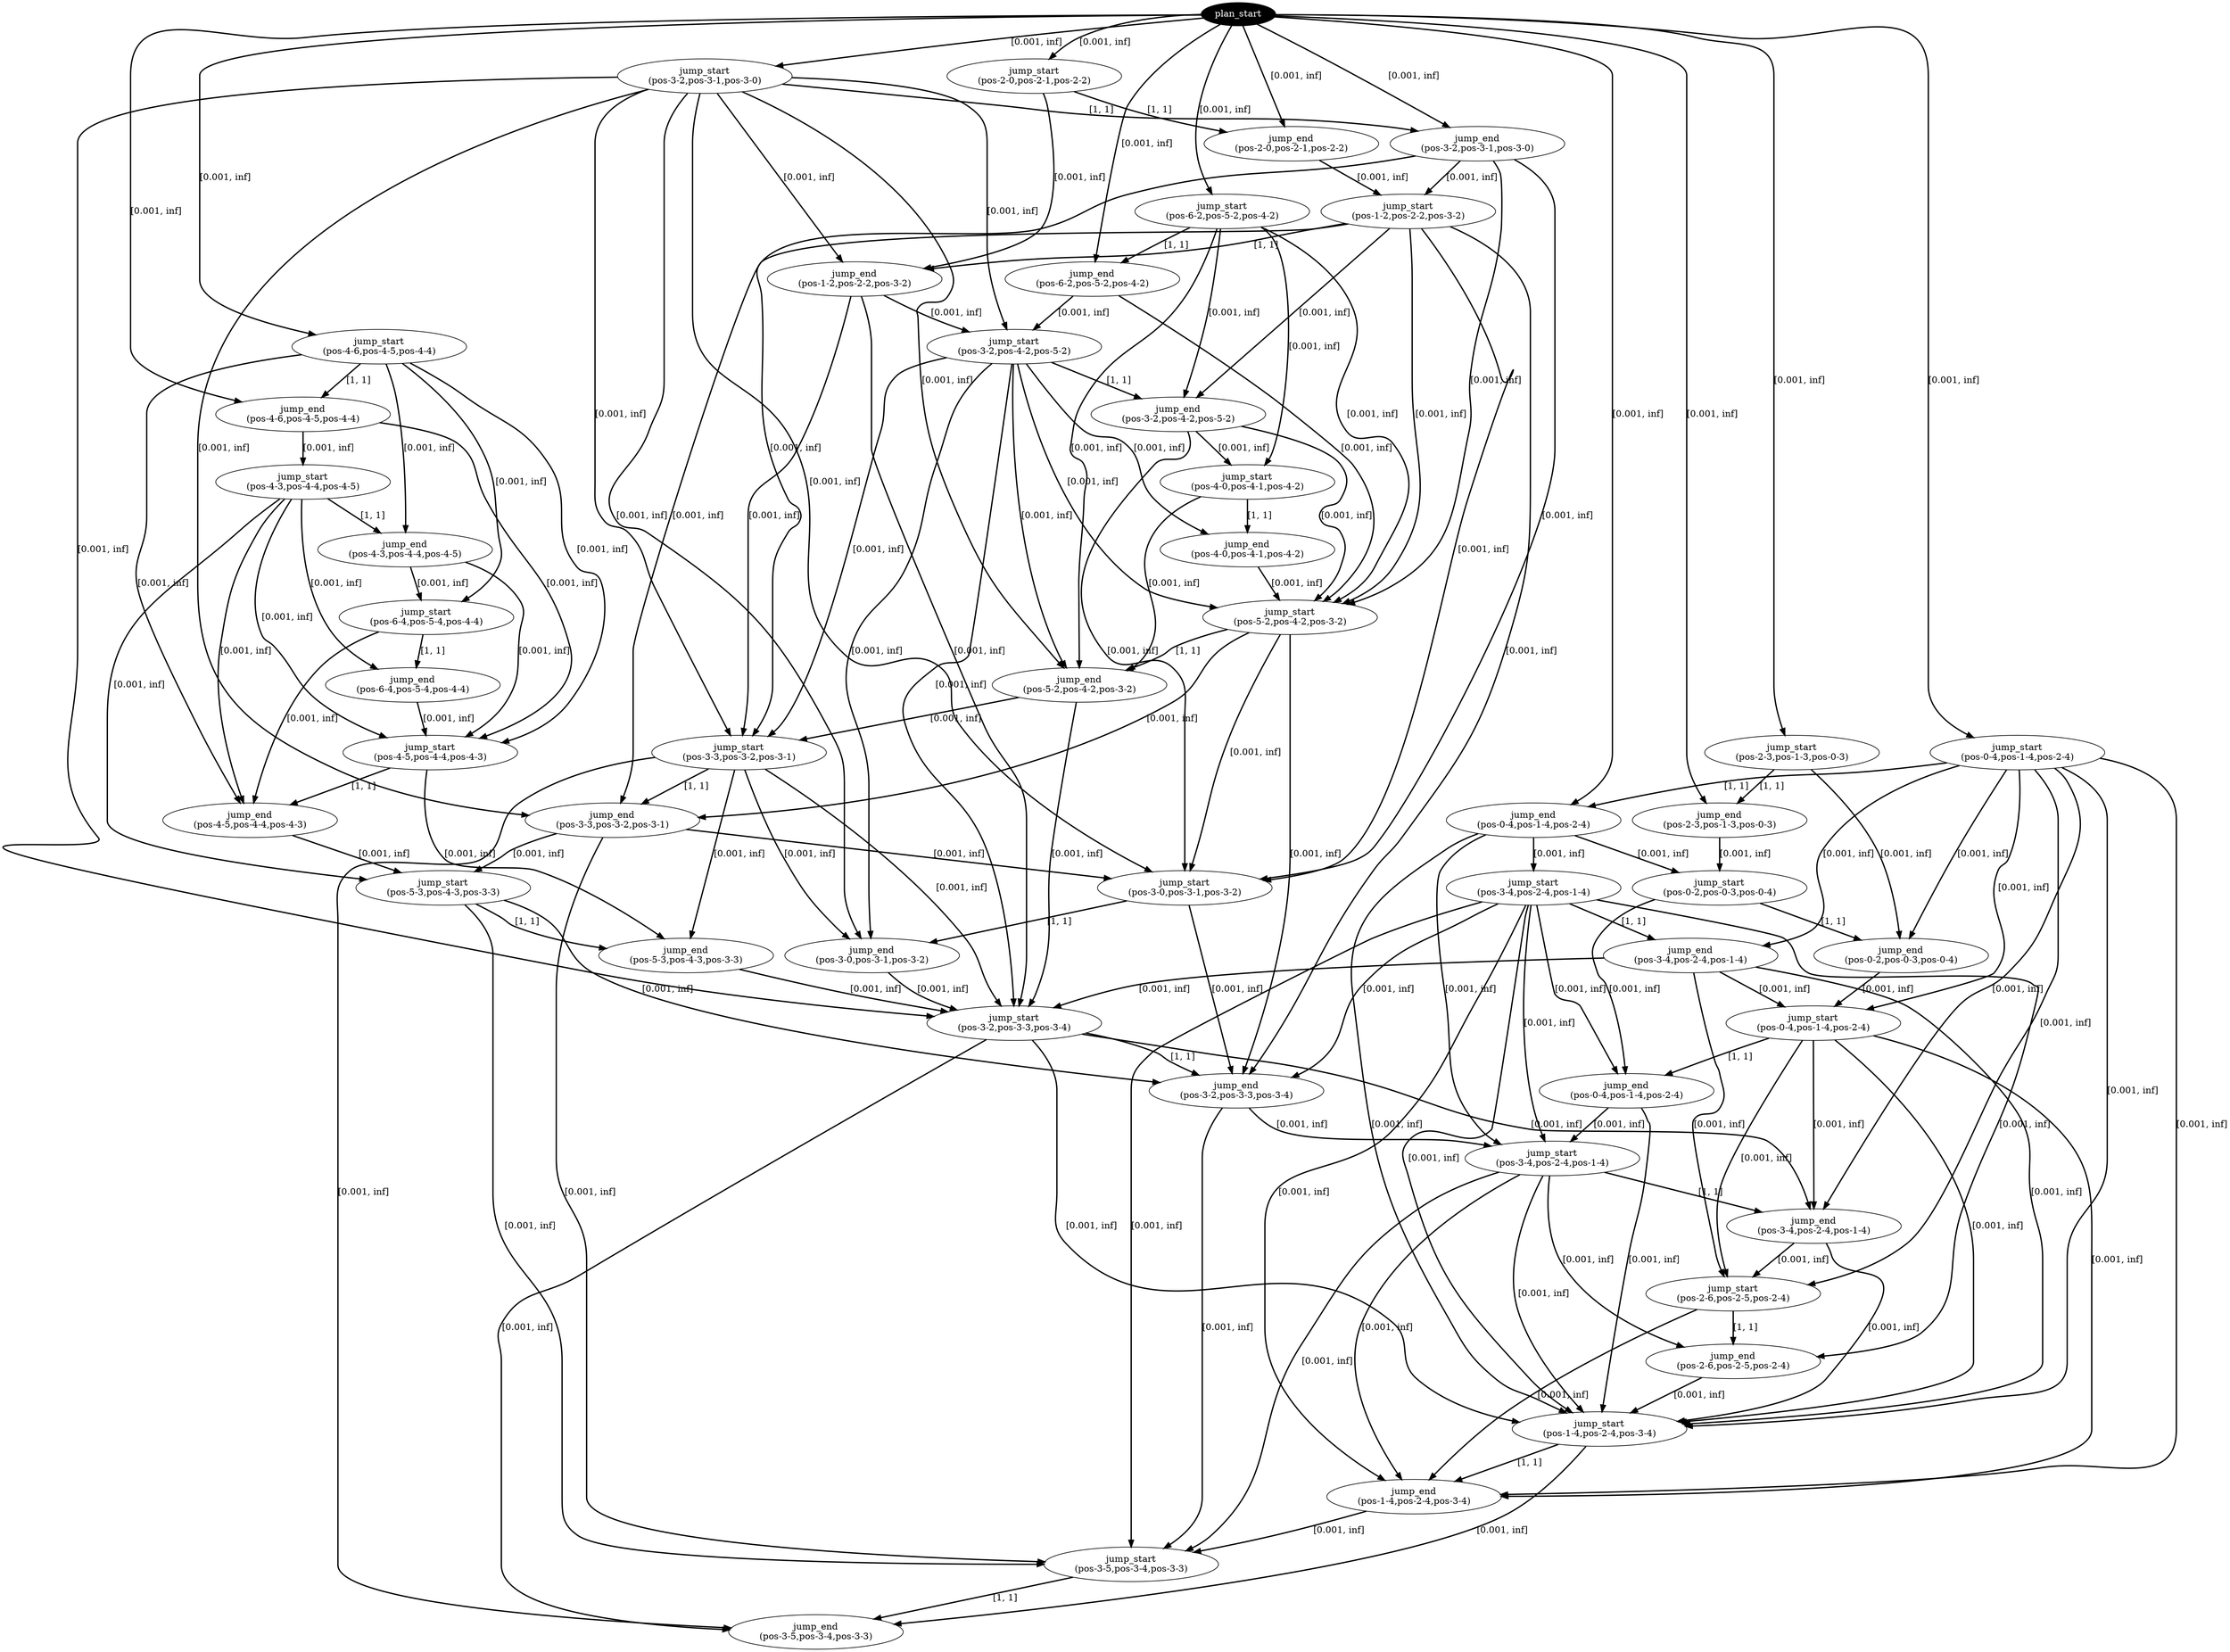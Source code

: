 digraph plan {
0[ label="plan_start",style=filled,fillcolor=black,fontcolor=white];
1[ label="jump_start
(pos-2-3,pos-1-3,pos-0-3)"];
2[ label="jump_end
(pos-2-3,pos-1-3,pos-0-3)"];
3[ label="jump_start
(pos-2-0,pos-2-1,pos-2-2)"];
4[ label="jump_end
(pos-2-0,pos-2-1,pos-2-2)"];
5[ label="jump_start
(pos-3-2,pos-3-1,pos-3-0)"];
6[ label="jump_end
(pos-3-2,pos-3-1,pos-3-0)"];
7[ label="jump_start
(pos-6-2,pos-5-2,pos-4-2)"];
8[ label="jump_end
(pos-6-2,pos-5-2,pos-4-2)"];
9[ label="jump_start
(pos-4-6,pos-4-5,pos-4-4)"];
10[ label="jump_end
(pos-4-6,pos-4-5,pos-4-4)"];
11[ label="jump_start
(pos-0-4,pos-1-4,pos-2-4)"];
12[ label="jump_end
(pos-0-4,pos-1-4,pos-2-4)"];
13[ label="jump_start
(pos-4-3,pos-4-4,pos-4-5)"];
14[ label="jump_end
(pos-4-3,pos-4-4,pos-4-5)"];
15[ label="jump_start
(pos-1-2,pos-2-2,pos-3-2)"];
16[ label="jump_end
(pos-1-2,pos-2-2,pos-3-2)"];
17[ label="jump_start
(pos-0-2,pos-0-3,pos-0-4)"];
18[ label="jump_end
(pos-0-2,pos-0-3,pos-0-4)"];
19[ label="jump_start
(pos-3-4,pos-2-4,pos-1-4)"];
20[ label="jump_end
(pos-3-4,pos-2-4,pos-1-4)"];
21[ label="jump_start
(pos-3-2,pos-4-2,pos-5-2)"];
22[ label="jump_end
(pos-3-2,pos-4-2,pos-5-2)"];
23[ label="jump_start
(pos-6-4,pos-5-4,pos-4-4)"];
24[ label="jump_end
(pos-6-4,pos-5-4,pos-4-4)"];
25[ label="jump_start
(pos-0-4,pos-1-4,pos-2-4)"];
26[ label="jump_end
(pos-0-4,pos-1-4,pos-2-4)"];
27[ label="jump_start
(pos-4-5,pos-4-4,pos-4-3)"];
28[ label="jump_end
(pos-4-5,pos-4-4,pos-4-3)"];
29[ label="jump_start
(pos-4-0,pos-4-1,pos-4-2)"];
30[ label="jump_end
(pos-4-0,pos-4-1,pos-4-2)"];
31[ label="jump_start
(pos-5-2,pos-4-2,pos-3-2)"];
32[ label="jump_end
(pos-5-2,pos-4-2,pos-3-2)"];
33[ label="jump_start
(pos-3-3,pos-3-2,pos-3-1)"];
34[ label="jump_end
(pos-3-3,pos-3-2,pos-3-1)"];
35[ label="jump_start
(pos-5-3,pos-4-3,pos-3-3)"];
36[ label="jump_end
(pos-5-3,pos-4-3,pos-3-3)"];
37[ label="jump_start
(pos-3-0,pos-3-1,pos-3-2)"];
38[ label="jump_end
(pos-3-0,pos-3-1,pos-3-2)"];
39[ label="jump_start
(pos-3-2,pos-3-3,pos-3-4)"];
40[ label="jump_end
(pos-3-2,pos-3-3,pos-3-4)"];
41[ label="jump_start
(pos-3-4,pos-2-4,pos-1-4)"];
42[ label="jump_end
(pos-3-4,pos-2-4,pos-1-4)"];
43[ label="jump_start
(pos-2-6,pos-2-5,pos-2-4)"];
44[ label="jump_end
(pos-2-6,pos-2-5,pos-2-4)"];
45[ label="jump_start
(pos-1-4,pos-2-4,pos-3-4)"];
46[ label="jump_end
(pos-1-4,pos-2-4,pos-3-4)"];
47[ label="jump_start
(pos-3-5,pos-3-4,pos-3-3)"];
48[ label="jump_end
(pos-3-5,pos-3-4,pos-3-3)"];
"0" -> "1" [ label="[0.001, inf]" , penwidth=2, color="black"]
"0" -> "3" [ label="[0.001, inf]" , penwidth=2, color="black"]
"0" -> "5" [ label="[0.001, inf]" , penwidth=2, color="black"]
"0" -> "7" [ label="[0.001, inf]" , penwidth=2, color="black"]
"0" -> "9" [ label="[0.001, inf]" , penwidth=2, color="black"]
"0" -> "11" [ label="[0.001, inf]" , penwidth=2, color="black"]
"1" -> "2" [ label="[1, 1]" , penwidth=2, color="black"]
"0" -> "2" [ label="[0.001, inf]" , penwidth=2, color="black"]
"3" -> "4" [ label="[1, 1]" , penwidth=2, color="black"]
"0" -> "4" [ label="[0.001, inf]" , penwidth=2, color="black"]
"5" -> "6" [ label="[1, 1]" , penwidth=2, color="black"]
"0" -> "6" [ label="[0.001, inf]" , penwidth=2, color="black"]
"7" -> "8" [ label="[1, 1]" , penwidth=2, color="black"]
"0" -> "8" [ label="[0.001, inf]" , penwidth=2, color="black"]
"9" -> "10" [ label="[1, 1]" , penwidth=2, color="black"]
"0" -> "10" [ label="[0.001, inf]" , penwidth=2, color="black"]
"11" -> "12" [ label="[1, 1]" , penwidth=2, color="black"]
"0" -> "12" [ label="[0.001, inf]" , penwidth=2, color="black"]
"10" -> "13" [ label="[0.001, inf]" , penwidth=2, color="black"]
"4" -> "15" [ label="[0.001, inf]" , penwidth=2, color="black"]
"6" -> "15" [ label="[0.001, inf]" , penwidth=2, color="black"]
"2" -> "17" [ label="[0.001, inf]" , penwidth=2, color="black"]
"12" -> "17" [ label="[0.001, inf]" , penwidth=2, color="black"]
"12" -> "19" [ label="[0.001, inf]" , penwidth=2, color="black"]
"13" -> "14" [ label="[1, 1]" , penwidth=2, color="black"]
"9" -> "14" [ label="[0.001, inf]" , penwidth=2, color="black"]
"15" -> "16" [ label="[1, 1]" , penwidth=2, color="black"]
"5" -> "16" [ label="[0.001, inf]" , penwidth=2, color="black"]
"3" -> "16" [ label="[0.001, inf]" , penwidth=2, color="black"]
"17" -> "18" [ label="[1, 1]" , penwidth=2, color="black"]
"11" -> "18" [ label="[0.001, inf]" , penwidth=2, color="black"]
"1" -> "18" [ label="[0.001, inf]" , penwidth=2, color="black"]
"19" -> "20" [ label="[1, 1]" , penwidth=2, color="black"]
"11" -> "20" [ label="[0.001, inf]" , penwidth=2, color="black"]
"16" -> "21" [ label="[0.001, inf]" , penwidth=2, color="black"]
"8" -> "21" [ label="[0.001, inf]" , penwidth=2, color="black"]
"5" -> "21" [ label="[0.001, inf]" , penwidth=2, color="black"]
"14" -> "23" [ label="[0.001, inf]" , penwidth=2, color="black"]
"9" -> "23" [ label="[0.001, inf]" , penwidth=2, color="black"]
"18" -> "25" [ label="[0.001, inf]" , penwidth=2, color="black"]
"20" -> "25" [ label="[0.001, inf]" , penwidth=2, color="black"]
"11" -> "25" [ label="[0.001, inf]" , penwidth=2, color="black"]
"21" -> "22" [ label="[1, 1]" , penwidth=2, color="black"]
"15" -> "22" [ label="[0.001, inf]" , penwidth=2, color="black"]
"7" -> "22" [ label="[0.001, inf]" , penwidth=2, color="black"]
"23" -> "24" [ label="[1, 1]" , penwidth=2, color="black"]
"13" -> "24" [ label="[0.001, inf]" , penwidth=2, color="black"]
"25" -> "26" [ label="[1, 1]" , penwidth=2, color="black"]
"19" -> "26" [ label="[0.001, inf]" , penwidth=2, color="black"]
"17" -> "26" [ label="[0.001, inf]" , penwidth=2, color="black"]
"14" -> "27" [ label="[0.001, inf]" , penwidth=2, color="black"]
"24" -> "27" [ label="[0.001, inf]" , penwidth=2, color="black"]
"13" -> "27" [ label="[0.001, inf]" , penwidth=2, color="black"]
"10" -> "27" [ label="[0.001, inf]" , penwidth=2, color="black"]
"9" -> "27" [ label="[0.001, inf]" , penwidth=2, color="black"]
"22" -> "29" [ label="[0.001, inf]" , penwidth=2, color="black"]
"7" -> "29" [ label="[0.001, inf]" , penwidth=2, color="black"]
"27" -> "28" [ label="[1, 1]" , penwidth=2, color="black"]
"23" -> "28" [ label="[0.001, inf]" , penwidth=2, color="black"]
"13" -> "28" [ label="[0.001, inf]" , penwidth=2, color="black"]
"9" -> "28" [ label="[0.001, inf]" , penwidth=2, color="black"]
"29" -> "30" [ label="[1, 1]" , penwidth=2, color="black"]
"21" -> "30" [ label="[0.001, inf]" , penwidth=2, color="black"]
"22" -> "31" [ label="[0.001, inf]" , penwidth=2, color="black"]
"30" -> "31" [ label="[0.001, inf]" , penwidth=2, color="black"]
"21" -> "31" [ label="[0.001, inf]" , penwidth=2, color="black"]
"15" -> "31" [ label="[0.001, inf]" , penwidth=2, color="black"]
"8" -> "31" [ label="[0.001, inf]" , penwidth=2, color="black"]
"6" -> "31" [ label="[0.001, inf]" , penwidth=2, color="black"]
"7" -> "31" [ label="[0.001, inf]" , penwidth=2, color="black"]
"31" -> "32" [ label="[1, 1]" , penwidth=2, color="black"]
"29" -> "32" [ label="[0.001, inf]" , penwidth=2, color="black"]
"21" -> "32" [ label="[0.001, inf]" , penwidth=2, color="black"]
"7" -> "32" [ label="[0.001, inf]" , penwidth=2, color="black"]
"5" -> "32" [ label="[0.001, inf]" , penwidth=2, color="black"]
"32" -> "33" [ label="[0.001, inf]" , penwidth=2, color="black"]
"6" -> "33" [ label="[0.001, inf]" , penwidth=2, color="black"]
"21" -> "33" [ label="[0.001, inf]" , penwidth=2, color="black"]
"16" -> "33" [ label="[0.001, inf]" , penwidth=2, color="black"]
"5" -> "33" [ label="[0.001, inf]" , penwidth=2, color="black"]
"33" -> "34" [ label="[1, 1]" , penwidth=2, color="black"]
"31" -> "34" [ label="[0.001, inf]" , penwidth=2, color="black"]
"15" -> "34" [ label="[0.001, inf]" , penwidth=2, color="black"]
"5" -> "34" [ label="[0.001, inf]" , penwidth=2, color="black"]
"28" -> "35" [ label="[0.001, inf]" , penwidth=2, color="black"]
"34" -> "35" [ label="[0.001, inf]" , penwidth=2, color="black"]
"13" -> "35" [ label="[0.001, inf]" , penwidth=2, color="black"]
"6" -> "37" [ label="[0.001, inf]" , penwidth=2, color="black"]
"34" -> "37" [ label="[0.001, inf]" , penwidth=2, color="black"]
"31" -> "37" [ label="[0.001, inf]" , penwidth=2, color="black"]
"22" -> "37" [ label="[0.001, inf]" , penwidth=2, color="black"]
"15" -> "37" [ label="[0.001, inf]" , penwidth=2, color="black"]
"5" -> "37" [ label="[0.001, inf]" , penwidth=2, color="black"]
"35" -> "36" [ label="[1, 1]" , penwidth=2, color="black"]
"33" -> "36" [ label="[0.001, inf]" , penwidth=2, color="black"]
"27" -> "36" [ label="[0.001, inf]" , penwidth=2, color="black"]
"37" -> "38" [ label="[1, 1]" , penwidth=2, color="black"]
"33" -> "38" [ label="[0.001, inf]" , penwidth=2, color="black"]
"21" -> "38" [ label="[0.001, inf]" , penwidth=2, color="black"]
"5" -> "38" [ label="[0.001, inf]" , penwidth=2, color="black"]
"38" -> "39" [ label="[0.001, inf]" , penwidth=2, color="black"]
"36" -> "39" [ label="[0.001, inf]" , penwidth=2, color="black"]
"20" -> "39" [ label="[0.001, inf]" , penwidth=2, color="black"]
"33" -> "39" [ label="[0.001, inf]" , penwidth=2, color="black"]
"32" -> "39" [ label="[0.001, inf]" , penwidth=2, color="black"]
"21" -> "39" [ label="[0.001, inf]" , penwidth=2, color="black"]
"16" -> "39" [ label="[0.001, inf]" , penwidth=2, color="black"]
"5" -> "39" [ label="[0.001, inf]" , penwidth=2, color="black"]
"39" -> "40" [ label="[1, 1]" , penwidth=2, color="black"]
"37" -> "40" [ label="[0.001, inf]" , penwidth=2, color="black"]
"35" -> "40" [ label="[0.001, inf]" , penwidth=2, color="black"]
"31" -> "40" [ label="[0.001, inf]" , penwidth=2, color="black"]
"19" -> "40" [ label="[0.001, inf]" , penwidth=2, color="black"]
"15" -> "40" [ label="[0.001, inf]" , penwidth=2, color="black"]
"40" -> "41" [ label="[0.001, inf]" , penwidth=2, color="black"]
"26" -> "41" [ label="[0.001, inf]" , penwidth=2, color="black"]
"19" -> "41" [ label="[0.001, inf]" , penwidth=2, color="black"]
"12" -> "41" [ label="[0.001, inf]" , penwidth=2, color="black"]
"41" -> "42" [ label="[1, 1]" , penwidth=2, color="black"]
"39" -> "42" [ label="[0.001, inf]" , penwidth=2, color="black"]
"25" -> "42" [ label="[0.001, inf]" , penwidth=2, color="black"]
"11" -> "42" [ label="[0.001, inf]" , penwidth=2, color="black"]
"42" -> "43" [ label="[0.001, inf]" , penwidth=2, color="black"]
"25" -> "43" [ label="[0.001, inf]" , penwidth=2, color="black"]
"20" -> "43" [ label="[0.001, inf]" , penwidth=2, color="black"]
"11" -> "43" [ label="[0.001, inf]" , penwidth=2, color="black"]
"43" -> "44" [ label="[1, 1]" , penwidth=2, color="black"]
"41" -> "44" [ label="[0.001, inf]" , penwidth=2, color="black"]
"19" -> "44" [ label="[0.001, inf]" , penwidth=2, color="black"]
"42" -> "45" [ label="[0.001, inf]" , penwidth=2, color="black"]
"44" -> "45" [ label="[0.001, inf]" , penwidth=2, color="black"]
"41" -> "45" [ label="[0.001, inf]" , penwidth=2, color="black"]
"39" -> "45" [ label="[0.001, inf]" , penwidth=2, color="black"]
"26" -> "45" [ label="[0.001, inf]" , penwidth=2, color="black"]
"25" -> "45" [ label="[0.001, inf]" , penwidth=2, color="black"]
"20" -> "45" [ label="[0.001, inf]" , penwidth=2, color="black"]
"19" -> "45" [ label="[0.001, inf]" , penwidth=2, color="black"]
"12" -> "45" [ label="[0.001, inf]" , penwidth=2, color="black"]
"11" -> "45" [ label="[0.001, inf]" , penwidth=2, color="black"]
"45" -> "46" [ label="[1, 1]" , penwidth=2, color="black"]
"43" -> "46" [ label="[0.001, inf]" , penwidth=2, color="black"]
"41" -> "46" [ label="[0.001, inf]" , penwidth=2, color="black"]
"25" -> "46" [ label="[0.001, inf]" , penwidth=2, color="black"]
"19" -> "46" [ label="[0.001, inf]" , penwidth=2, color="black"]
"11" -> "46" [ label="[0.001, inf]" , penwidth=2, color="black"]
"46" -> "47" [ label="[0.001, inf]" , penwidth=2, color="black"]
"40" -> "47" [ label="[0.001, inf]" , penwidth=2, color="black"]
"41" -> "47" [ label="[0.001, inf]" , penwidth=2, color="black"]
"35" -> "47" [ label="[0.001, inf]" , penwidth=2, color="black"]
"34" -> "47" [ label="[0.001, inf]" , penwidth=2, color="black"]
"19" -> "47" [ label="[0.001, inf]" , penwidth=2, color="black"]
"47" -> "48" [ label="[1, 1]" , penwidth=2, color="black"]
"45" -> "48" [ label="[0.001, inf]" , penwidth=2, color="black"]
"39" -> "48" [ label="[0.001, inf]" , penwidth=2, color="black"]
"33" -> "48" [ label="[0.001, inf]" , penwidth=2, color="black"]
}
